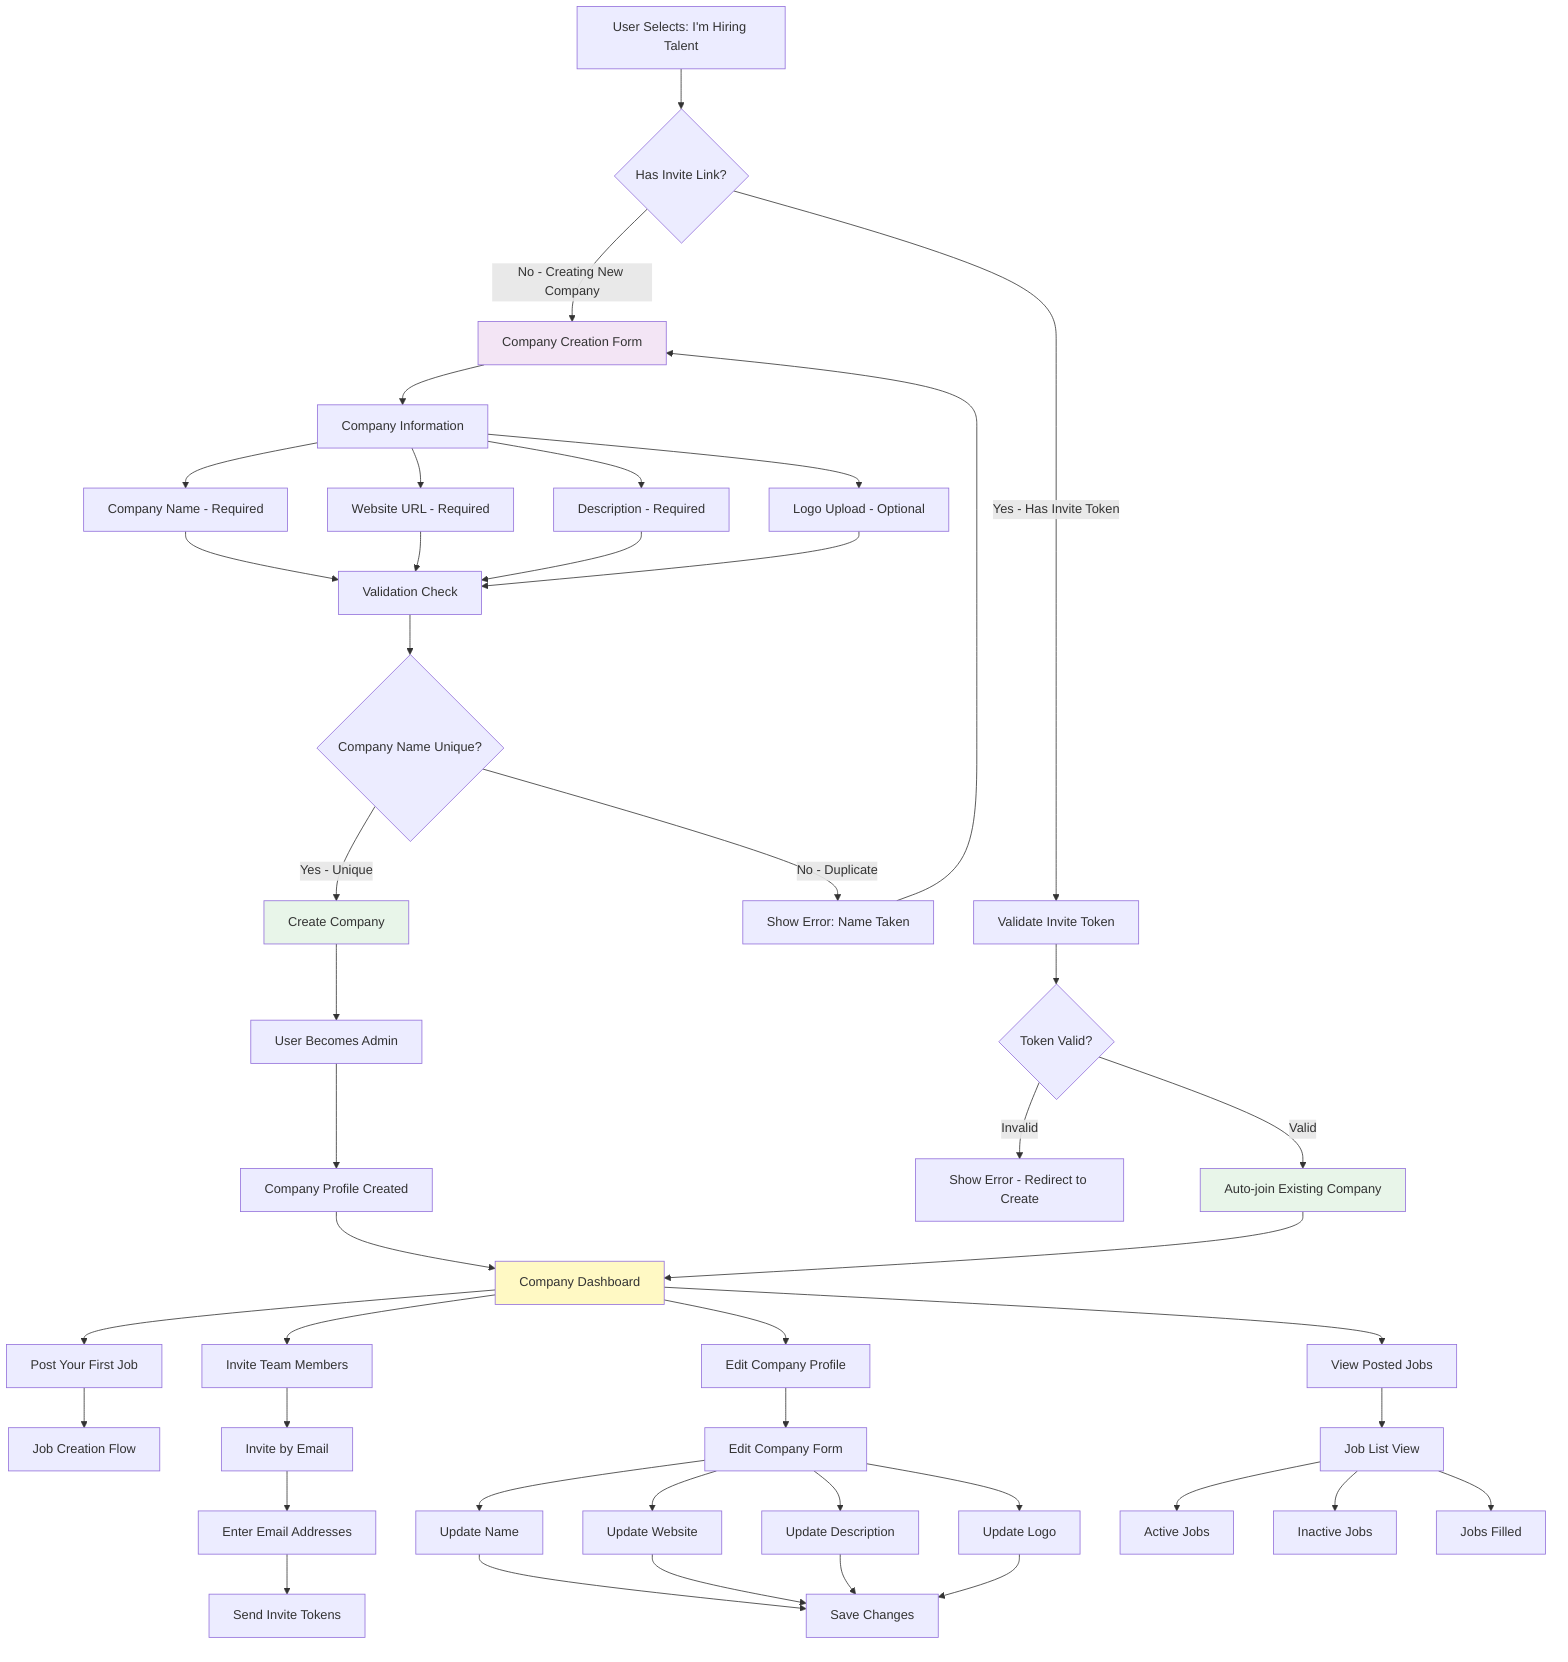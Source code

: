 graph TD
    A[User Selects: I'm Hiring Talent] --> B{Has Invite Link?}
    
    B -->|No - Creating New Company| C[Company Creation Form]
    B -->|Yes - Has Invite Token| D[Validate Invite Token]
    
    D --> E{Token Valid?}
    E -->|Valid| F[Auto-join Existing Company]
    E -->|Invalid| G[Show Error - Redirect to Create]
    
    C --> H[Company Information]
    H --> I[Company Name - Required]
    H --> J[Website URL - Required]
    H --> K[Description - Required]
    H --> L[Logo Upload - Optional]
    
    I --> M[Validation Check]
    J --> M
    K --> M
    L --> M
    
    M --> N{Company Name Unique?}
    N -->|No - Duplicate| O[Show Error: Name Taken]
    O --> C
    
    N -->|Yes - Unique| P[Create Company]
    P --> Q[User Becomes Admin]
    Q --> R[Company Profile Created]
    
    R --> S[Company Dashboard]
    F --> S
    
    S --> T[Post Your First Job]
    S --> U[Invite Team Members]
    S --> V[Edit Company Profile]
    S --> W[View Posted Jobs]
    
    T --> X[Job Creation Flow]
    
    U --> Y[Invite by Email]
    Y --> Z[Enter Email Addresses]
    Z --> AA[Send Invite Tokens]
    
    V --> AB[Edit Company Form]
    AB --> AC[Update Name]
    AB --> AD[Update Website]
    AB --> AE[Update Description]
    AB --> AF[Update Logo]
    
    AC --> AG[Save Changes]
    AD --> AG
    AE --> AG
    AF --> AG
    
    W --> AH[Job List View]
    AH --> AI[Active Jobs]
    AH --> AJ[Inactive Jobs]
    AH --> AK[Jobs Filled]
    
    style C fill:#f3e5f5
    style P fill:#e8f5e9
    style S fill:#fff9c4
    style F fill:#e8f5e9